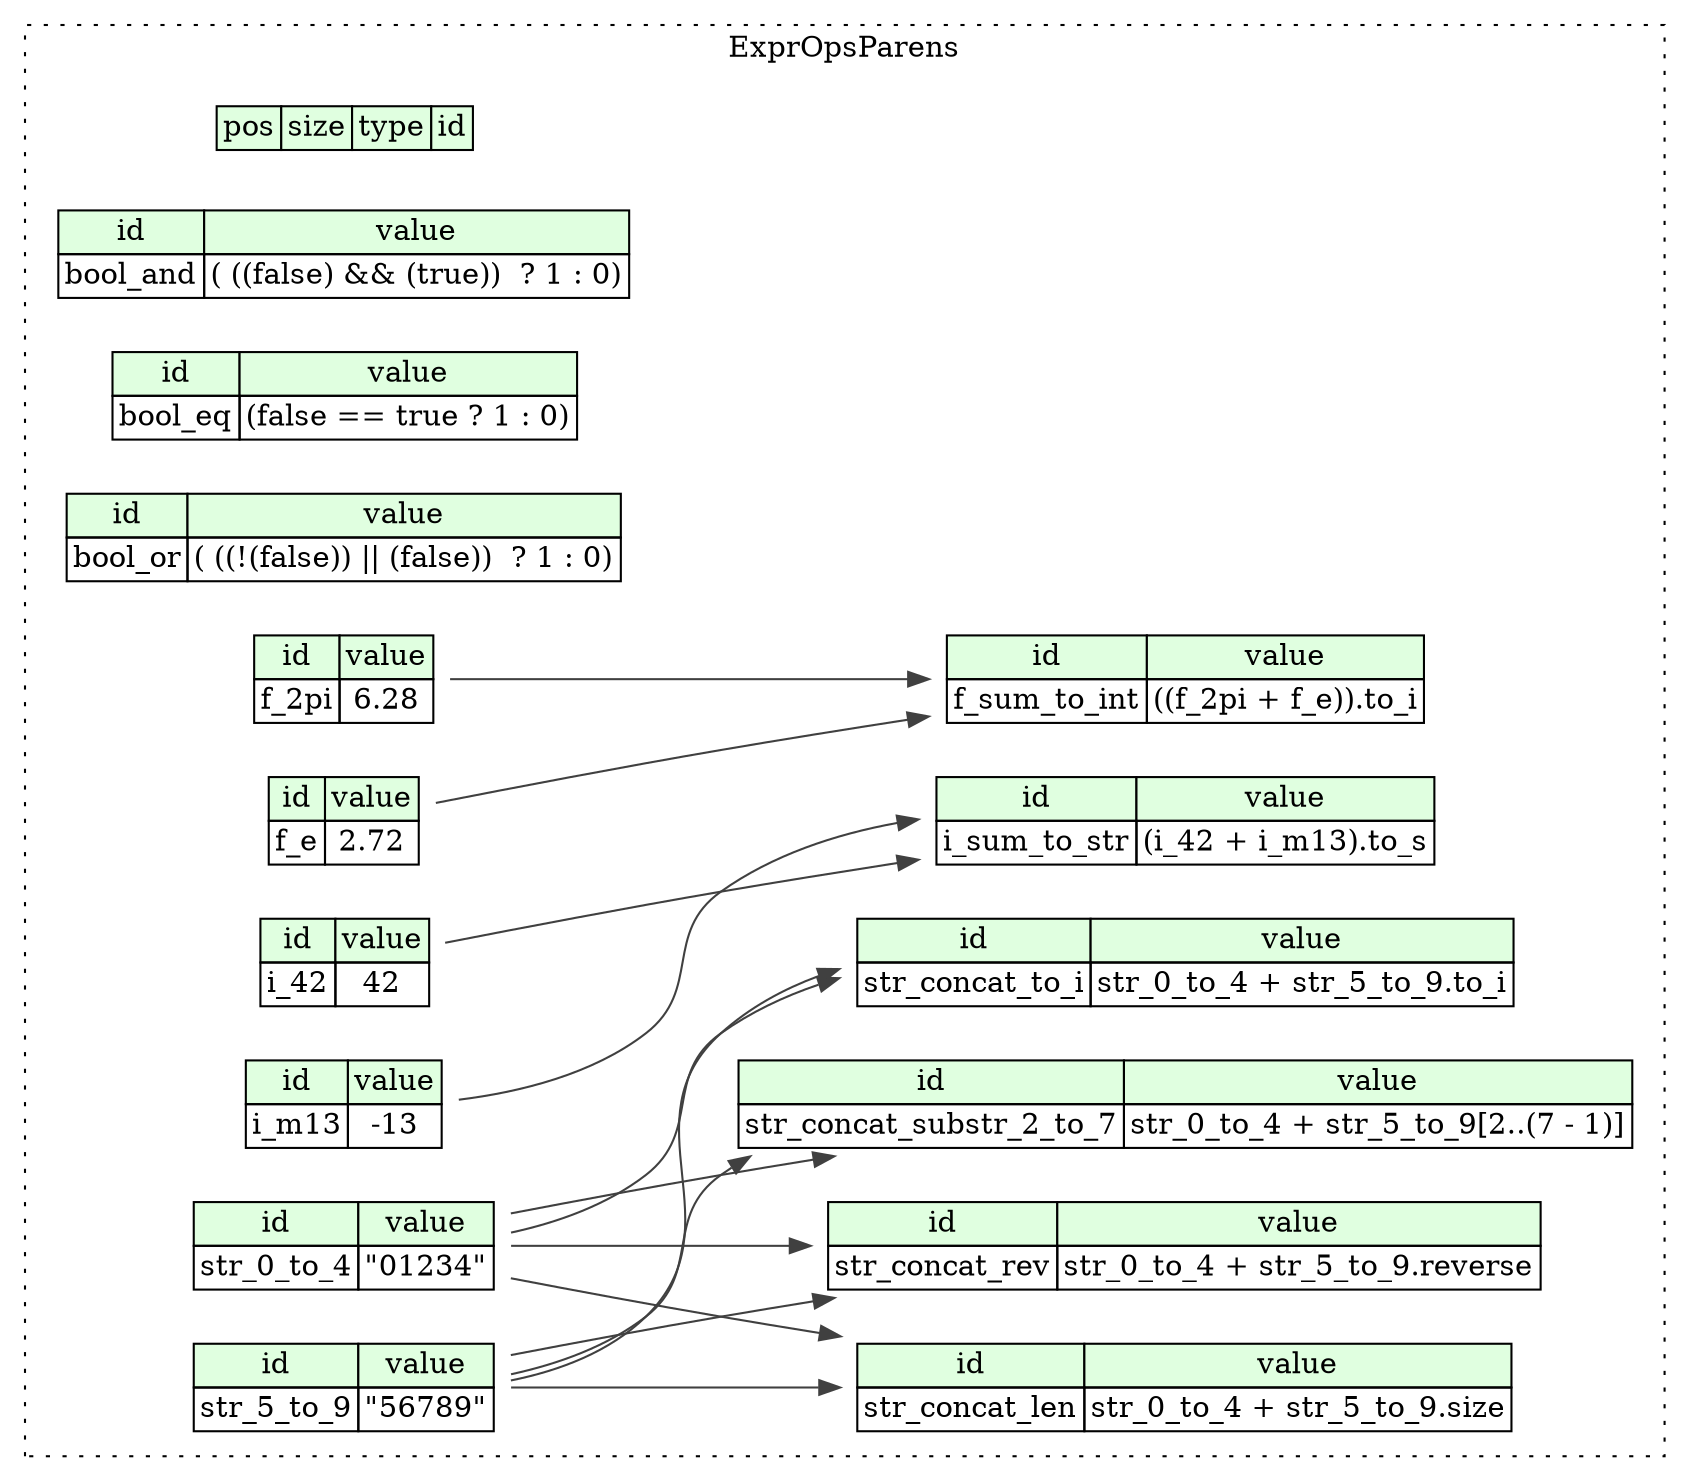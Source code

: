 digraph {
	rankdir=LR;
	node [shape=plaintext];
	subgraph cluster__expr_ops_parens {
		label="ExprOpsParens";
		graph[style=dotted];

		expr_ops_parens__seq [label=<<TABLE BORDER="0" CELLBORDER="1" CELLSPACING="0">
			<TR><TD BGCOLOR="#E0FFE0">pos</TD><TD BGCOLOR="#E0FFE0">size</TD><TD BGCOLOR="#E0FFE0">type</TD><TD BGCOLOR="#E0FFE0">id</TD></TR>
		</TABLE>>];
		expr_ops_parens__inst__bool_and [label=<<TABLE BORDER="0" CELLBORDER="1" CELLSPACING="0">
			<TR><TD BGCOLOR="#E0FFE0">id</TD><TD BGCOLOR="#E0FFE0">value</TD></TR>
			<TR><TD>bool_and</TD><TD>( ((false) &amp;&amp; (true))  ? 1 : 0)</TD></TR>
		</TABLE>>];
		expr_ops_parens__inst__bool_eq [label=<<TABLE BORDER="0" CELLBORDER="1" CELLSPACING="0">
			<TR><TD BGCOLOR="#E0FFE0">id</TD><TD BGCOLOR="#E0FFE0">value</TD></TR>
			<TR><TD>bool_eq</TD><TD>(false == true ? 1 : 0)</TD></TR>
		</TABLE>>];
		expr_ops_parens__inst__bool_or [label=<<TABLE BORDER="0" CELLBORDER="1" CELLSPACING="0">
			<TR><TD BGCOLOR="#E0FFE0">id</TD><TD BGCOLOR="#E0FFE0">value</TD></TR>
			<TR><TD>bool_or</TD><TD>( ((!(false)) || (false))  ? 1 : 0)</TD></TR>
		</TABLE>>];
		expr_ops_parens__inst__f_2pi [label=<<TABLE BORDER="0" CELLBORDER="1" CELLSPACING="0">
			<TR><TD BGCOLOR="#E0FFE0">id</TD><TD BGCOLOR="#E0FFE0">value</TD></TR>
			<TR><TD>f_2pi</TD><TD>6.28</TD></TR>
		</TABLE>>];
		expr_ops_parens__inst__f_e [label=<<TABLE BORDER="0" CELLBORDER="1" CELLSPACING="0">
			<TR><TD BGCOLOR="#E0FFE0">id</TD><TD BGCOLOR="#E0FFE0">value</TD></TR>
			<TR><TD>f_e</TD><TD>2.72</TD></TR>
		</TABLE>>];
		expr_ops_parens__inst__f_sum_to_int [label=<<TABLE BORDER="0" CELLBORDER="1" CELLSPACING="0">
			<TR><TD BGCOLOR="#E0FFE0">id</TD><TD BGCOLOR="#E0FFE0">value</TD></TR>
			<TR><TD>f_sum_to_int</TD><TD>((f_2pi + f_e)).to_i</TD></TR>
		</TABLE>>];
		expr_ops_parens__inst__i_42 [label=<<TABLE BORDER="0" CELLBORDER="1" CELLSPACING="0">
			<TR><TD BGCOLOR="#E0FFE0">id</TD><TD BGCOLOR="#E0FFE0">value</TD></TR>
			<TR><TD>i_42</TD><TD>42</TD></TR>
		</TABLE>>];
		expr_ops_parens__inst__i_m13 [label=<<TABLE BORDER="0" CELLBORDER="1" CELLSPACING="0">
			<TR><TD BGCOLOR="#E0FFE0">id</TD><TD BGCOLOR="#E0FFE0">value</TD></TR>
			<TR><TD>i_m13</TD><TD>-13</TD></TR>
		</TABLE>>];
		expr_ops_parens__inst__i_sum_to_str [label=<<TABLE BORDER="0" CELLBORDER="1" CELLSPACING="0">
			<TR><TD BGCOLOR="#E0FFE0">id</TD><TD BGCOLOR="#E0FFE0">value</TD></TR>
			<TR><TD>i_sum_to_str</TD><TD>(i_42 + i_m13).to_s</TD></TR>
		</TABLE>>];
		expr_ops_parens__inst__str_0_to_4 [label=<<TABLE BORDER="0" CELLBORDER="1" CELLSPACING="0">
			<TR><TD BGCOLOR="#E0FFE0">id</TD><TD BGCOLOR="#E0FFE0">value</TD></TR>
			<TR><TD>str_0_to_4</TD><TD>&quot;01234&quot;</TD></TR>
		</TABLE>>];
		expr_ops_parens__inst__str_5_to_9 [label=<<TABLE BORDER="0" CELLBORDER="1" CELLSPACING="0">
			<TR><TD BGCOLOR="#E0FFE0">id</TD><TD BGCOLOR="#E0FFE0">value</TD></TR>
			<TR><TD>str_5_to_9</TD><TD>&quot;56789&quot;</TD></TR>
		</TABLE>>];
		expr_ops_parens__inst__str_concat_len [label=<<TABLE BORDER="0" CELLBORDER="1" CELLSPACING="0">
			<TR><TD BGCOLOR="#E0FFE0">id</TD><TD BGCOLOR="#E0FFE0">value</TD></TR>
			<TR><TD>str_concat_len</TD><TD>str_0_to_4 + str_5_to_9.size</TD></TR>
		</TABLE>>];
		expr_ops_parens__inst__str_concat_rev [label=<<TABLE BORDER="0" CELLBORDER="1" CELLSPACING="0">
			<TR><TD BGCOLOR="#E0FFE0">id</TD><TD BGCOLOR="#E0FFE0">value</TD></TR>
			<TR><TD>str_concat_rev</TD><TD>str_0_to_4 + str_5_to_9.reverse</TD></TR>
		</TABLE>>];
		expr_ops_parens__inst__str_concat_substr_2_to_7 [label=<<TABLE BORDER="0" CELLBORDER="1" CELLSPACING="0">
			<TR><TD BGCOLOR="#E0FFE0">id</TD><TD BGCOLOR="#E0FFE0">value</TD></TR>
			<TR><TD>str_concat_substr_2_to_7</TD><TD>str_0_to_4 + str_5_to_9[2..(7 - 1)]</TD></TR>
		</TABLE>>];
		expr_ops_parens__inst__str_concat_to_i [label=<<TABLE BORDER="0" CELLBORDER="1" CELLSPACING="0">
			<TR><TD BGCOLOR="#E0FFE0">id</TD><TD BGCOLOR="#E0FFE0">value</TD></TR>
			<TR><TD>str_concat_to_i</TD><TD>str_0_to_4 + str_5_to_9.to_i</TD></TR>
		</TABLE>>];
	}
	expr_ops_parens__inst__f_2pi:f_2pi_type -> expr_ops_parens__inst__f_sum_to_int [color="#404040"];
	expr_ops_parens__inst__f_e:f_e_type -> expr_ops_parens__inst__f_sum_to_int [color="#404040"];
	expr_ops_parens__inst__i_42:i_42_type -> expr_ops_parens__inst__i_sum_to_str [color="#404040"];
	expr_ops_parens__inst__i_m13:i_m13_type -> expr_ops_parens__inst__i_sum_to_str [color="#404040"];
	expr_ops_parens__inst__str_0_to_4:str_0_to_4_type -> expr_ops_parens__inst__str_concat_len [color="#404040"];
	expr_ops_parens__inst__str_5_to_9:str_5_to_9_type -> expr_ops_parens__inst__str_concat_len [color="#404040"];
	expr_ops_parens__inst__str_0_to_4:str_0_to_4_type -> expr_ops_parens__inst__str_concat_rev [color="#404040"];
	expr_ops_parens__inst__str_5_to_9:str_5_to_9_type -> expr_ops_parens__inst__str_concat_rev [color="#404040"];
	expr_ops_parens__inst__str_0_to_4:str_0_to_4_type -> expr_ops_parens__inst__str_concat_substr_2_to_7 [color="#404040"];
	expr_ops_parens__inst__str_5_to_9:str_5_to_9_type -> expr_ops_parens__inst__str_concat_substr_2_to_7 [color="#404040"];
	expr_ops_parens__inst__str_0_to_4:str_0_to_4_type -> expr_ops_parens__inst__str_concat_to_i [color="#404040"];
	expr_ops_parens__inst__str_5_to_9:str_5_to_9_type -> expr_ops_parens__inst__str_concat_to_i [color="#404040"];
}

